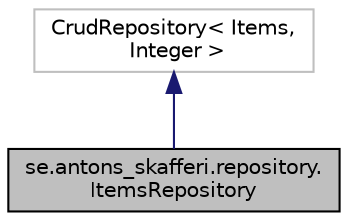 digraph "se.antons_skafferi.repository.ItemsRepository"
{
 // LATEX_PDF_SIZE
  edge [fontname="Helvetica",fontsize="10",labelfontname="Helvetica",labelfontsize="10"];
  node [fontname="Helvetica",fontsize="10",shape=record];
  Node1 [label="se.antons_skafferi.repository.\lItemsRepository",height=0.2,width=0.4,color="black", fillcolor="grey75", style="filled", fontcolor="black",tooltip=" "];
  Node2 -> Node1 [dir="back",color="midnightblue",fontsize="10",style="solid",fontname="Helvetica"];
  Node2 [label="CrudRepository\< Items,\l Integer \>",height=0.2,width=0.4,color="grey75", fillcolor="white", style="filled",tooltip=" "];
}
